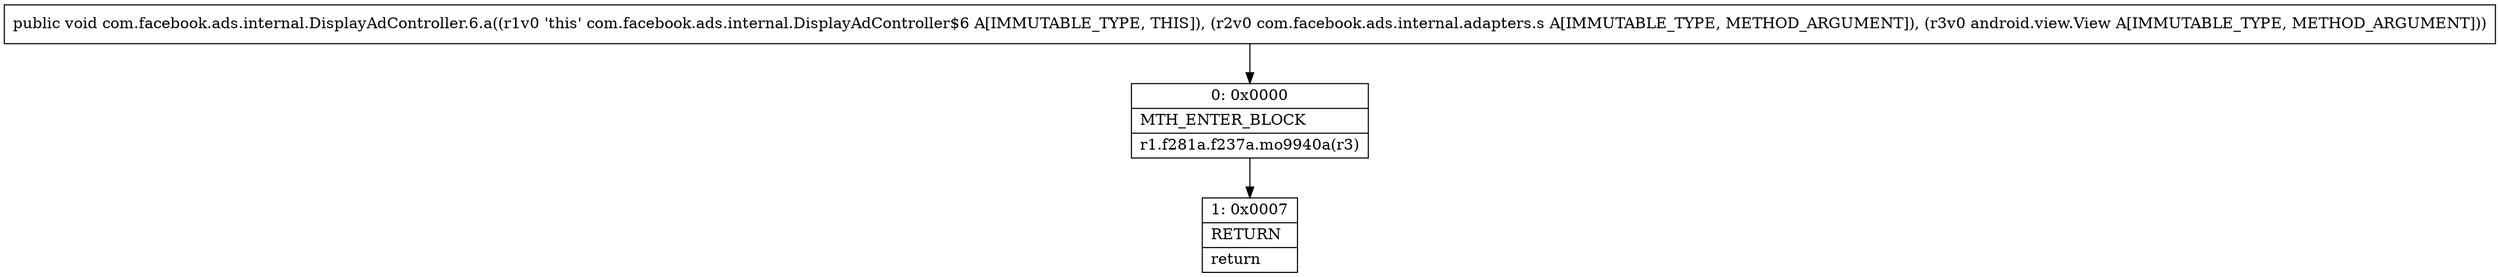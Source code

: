 digraph "CFG forcom.facebook.ads.internal.DisplayAdController.6.a(Lcom\/facebook\/ads\/internal\/adapters\/s;Landroid\/view\/View;)V" {
Node_0 [shape=record,label="{0\:\ 0x0000|MTH_ENTER_BLOCK\l|r1.f281a.f237a.mo9940a(r3)\l}"];
Node_1 [shape=record,label="{1\:\ 0x0007|RETURN\l|return\l}"];
MethodNode[shape=record,label="{public void com.facebook.ads.internal.DisplayAdController.6.a((r1v0 'this' com.facebook.ads.internal.DisplayAdController$6 A[IMMUTABLE_TYPE, THIS]), (r2v0 com.facebook.ads.internal.adapters.s A[IMMUTABLE_TYPE, METHOD_ARGUMENT]), (r3v0 android.view.View A[IMMUTABLE_TYPE, METHOD_ARGUMENT])) }"];
MethodNode -> Node_0;
Node_0 -> Node_1;
}

